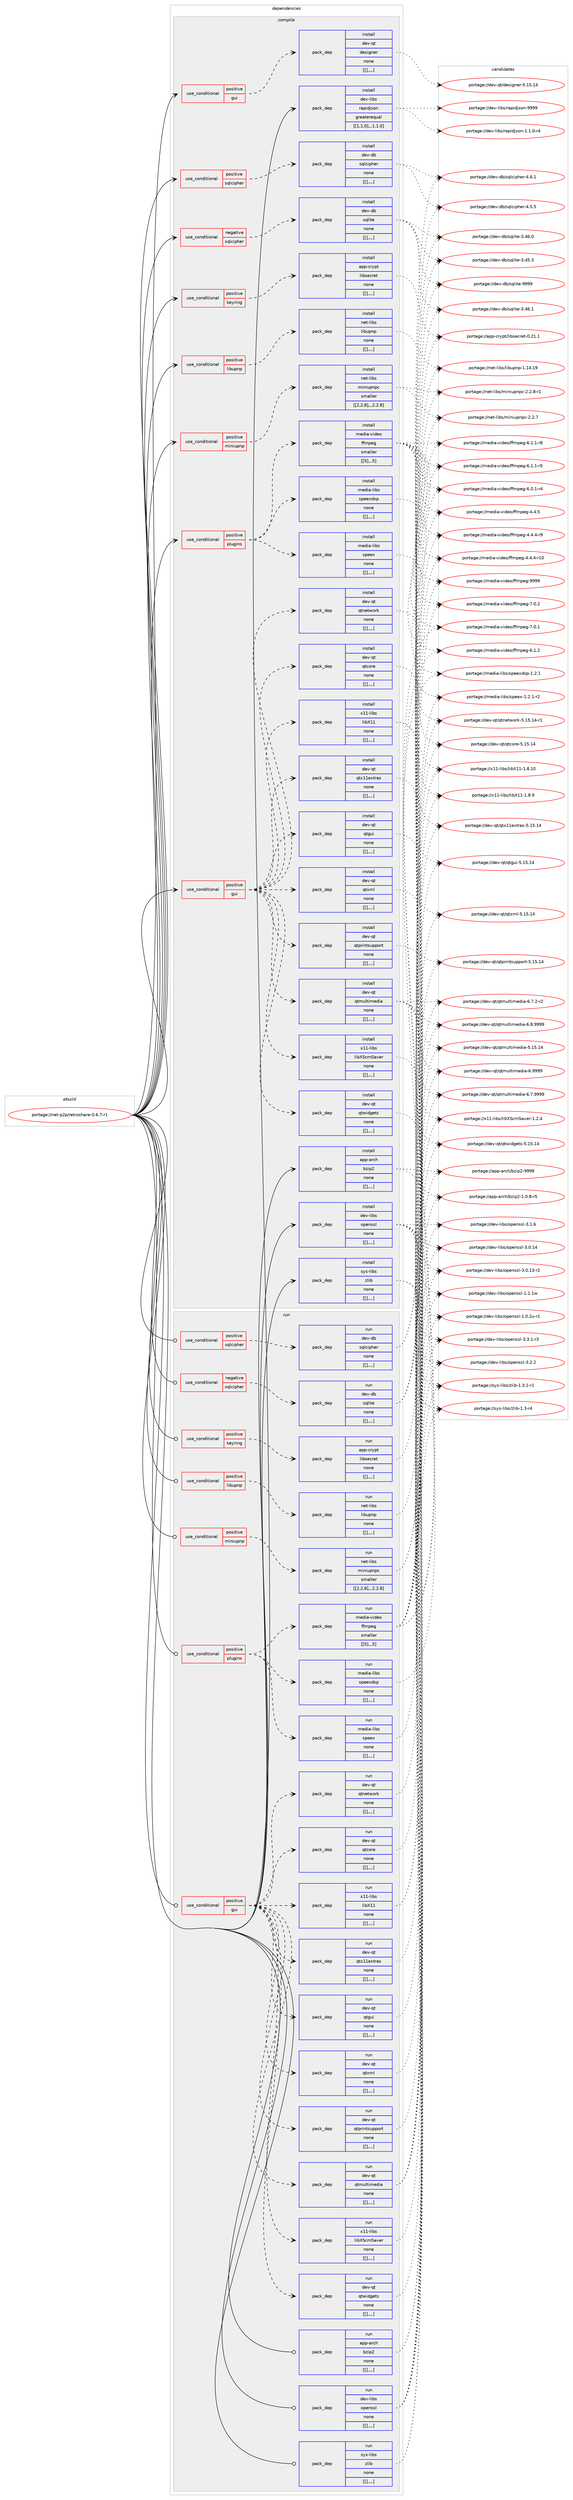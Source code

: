 digraph prolog {

# *************
# Graph options
# *************

newrank=true;
concentrate=true;
compound=true;
graph [rankdir=LR,fontname=Helvetica,fontsize=10,ranksep=1.5];#, ranksep=2.5, nodesep=0.2];
edge  [arrowhead=vee];
node  [fontname=Helvetica,fontsize=10];

# **********
# The ebuild
# **********

subgraph cluster_leftcol {
color=gray;
label=<<i>ebuild</i>>;
id [label="portage://net-p2p/retroshare-0.6.7-r1", color=red, width=4, href="../net-p2p/retroshare-0.6.7-r1.svg"];
}

# ****************
# The dependencies
# ****************

subgraph cluster_midcol {
color=gray;
label=<<i>dependencies</i>>;
subgraph cluster_compile {
fillcolor="#eeeeee";
style=filled;
label=<<i>compile</i>>;
subgraph cond104624 {
dependency398407 [label=<<TABLE BORDER="0" CELLBORDER="1" CELLSPACING="0" CELLPADDING="4"><TR><TD ROWSPAN="3" CELLPADDING="10">use_conditional</TD></TR><TR><TD>negative</TD></TR><TR><TD>sqlcipher</TD></TR></TABLE>>, shape=none, color=red];
subgraph pack290870 {
dependency398408 [label=<<TABLE BORDER="0" CELLBORDER="1" CELLSPACING="0" CELLPADDING="4" WIDTH="220"><TR><TD ROWSPAN="6" CELLPADDING="30">pack_dep</TD></TR><TR><TD WIDTH="110">install</TD></TR><TR><TD>dev-db</TD></TR><TR><TD>sqlite</TD></TR><TR><TD>none</TD></TR><TR><TD>[[],,,,]</TD></TR></TABLE>>, shape=none, color=blue];
}
dependency398407:e -> dependency398408:w [weight=20,style="dashed",arrowhead="vee"];
}
id:e -> dependency398407:w [weight=20,style="solid",arrowhead="vee"];
subgraph cond104625 {
dependency398409 [label=<<TABLE BORDER="0" CELLBORDER="1" CELLSPACING="0" CELLPADDING="4"><TR><TD ROWSPAN="3" CELLPADDING="10">use_conditional</TD></TR><TR><TD>positive</TD></TR><TR><TD>gui</TD></TR></TABLE>>, shape=none, color=red];
subgraph pack290871 {
dependency398410 [label=<<TABLE BORDER="0" CELLBORDER="1" CELLSPACING="0" CELLPADDING="4" WIDTH="220"><TR><TD ROWSPAN="6" CELLPADDING="30">pack_dep</TD></TR><TR><TD WIDTH="110">install</TD></TR><TR><TD>dev-qt</TD></TR><TR><TD>designer</TD></TR><TR><TD>none</TD></TR><TR><TD>[[],,,,]</TD></TR></TABLE>>, shape=none, color=blue];
}
dependency398409:e -> dependency398410:w [weight=20,style="dashed",arrowhead="vee"];
}
id:e -> dependency398409:w [weight=20,style="solid",arrowhead="vee"];
subgraph cond104626 {
dependency398411 [label=<<TABLE BORDER="0" CELLBORDER="1" CELLSPACING="0" CELLPADDING="4"><TR><TD ROWSPAN="3" CELLPADDING="10">use_conditional</TD></TR><TR><TD>positive</TD></TR><TR><TD>gui</TD></TR></TABLE>>, shape=none, color=red];
subgraph pack290872 {
dependency398412 [label=<<TABLE BORDER="0" CELLBORDER="1" CELLSPACING="0" CELLPADDING="4" WIDTH="220"><TR><TD ROWSPAN="6" CELLPADDING="30">pack_dep</TD></TR><TR><TD WIDTH="110">install</TD></TR><TR><TD>dev-qt</TD></TR><TR><TD>qtcore</TD></TR><TR><TD>none</TD></TR><TR><TD>[[],,,,]</TD></TR></TABLE>>, shape=none, color=blue];
}
dependency398411:e -> dependency398412:w [weight=20,style="dashed",arrowhead="vee"];
subgraph pack290873 {
dependency398413 [label=<<TABLE BORDER="0" CELLBORDER="1" CELLSPACING="0" CELLPADDING="4" WIDTH="220"><TR><TD ROWSPAN="6" CELLPADDING="30">pack_dep</TD></TR><TR><TD WIDTH="110">install</TD></TR><TR><TD>dev-qt</TD></TR><TR><TD>qtgui</TD></TR><TR><TD>none</TD></TR><TR><TD>[[],,,,]</TD></TR></TABLE>>, shape=none, color=blue];
}
dependency398411:e -> dependency398413:w [weight=20,style="dashed",arrowhead="vee"];
subgraph pack290874 {
dependency398414 [label=<<TABLE BORDER="0" CELLBORDER="1" CELLSPACING="0" CELLPADDING="4" WIDTH="220"><TR><TD ROWSPAN="6" CELLPADDING="30">pack_dep</TD></TR><TR><TD WIDTH="110">install</TD></TR><TR><TD>dev-qt</TD></TR><TR><TD>qtmultimedia</TD></TR><TR><TD>none</TD></TR><TR><TD>[[],,,,]</TD></TR></TABLE>>, shape=none, color=blue];
}
dependency398411:e -> dependency398414:w [weight=20,style="dashed",arrowhead="vee"];
subgraph pack290875 {
dependency398415 [label=<<TABLE BORDER="0" CELLBORDER="1" CELLSPACING="0" CELLPADDING="4" WIDTH="220"><TR><TD ROWSPAN="6" CELLPADDING="30">pack_dep</TD></TR><TR><TD WIDTH="110">install</TD></TR><TR><TD>dev-qt</TD></TR><TR><TD>qtnetwork</TD></TR><TR><TD>none</TD></TR><TR><TD>[[],,,,]</TD></TR></TABLE>>, shape=none, color=blue];
}
dependency398411:e -> dependency398415:w [weight=20,style="dashed",arrowhead="vee"];
subgraph pack290876 {
dependency398416 [label=<<TABLE BORDER="0" CELLBORDER="1" CELLSPACING="0" CELLPADDING="4" WIDTH="220"><TR><TD ROWSPAN="6" CELLPADDING="30">pack_dep</TD></TR><TR><TD WIDTH="110">install</TD></TR><TR><TD>dev-qt</TD></TR><TR><TD>qtprintsupport</TD></TR><TR><TD>none</TD></TR><TR><TD>[[],,,,]</TD></TR></TABLE>>, shape=none, color=blue];
}
dependency398411:e -> dependency398416:w [weight=20,style="dashed",arrowhead="vee"];
subgraph pack290877 {
dependency398417 [label=<<TABLE BORDER="0" CELLBORDER="1" CELLSPACING="0" CELLPADDING="4" WIDTH="220"><TR><TD ROWSPAN="6" CELLPADDING="30">pack_dep</TD></TR><TR><TD WIDTH="110">install</TD></TR><TR><TD>dev-qt</TD></TR><TR><TD>qtxml</TD></TR><TR><TD>none</TD></TR><TR><TD>[[],,,,]</TD></TR></TABLE>>, shape=none, color=blue];
}
dependency398411:e -> dependency398417:w [weight=20,style="dashed",arrowhead="vee"];
subgraph pack290878 {
dependency398418 [label=<<TABLE BORDER="0" CELLBORDER="1" CELLSPACING="0" CELLPADDING="4" WIDTH="220"><TR><TD ROWSPAN="6" CELLPADDING="30">pack_dep</TD></TR><TR><TD WIDTH="110">install</TD></TR><TR><TD>dev-qt</TD></TR><TR><TD>qtwidgets</TD></TR><TR><TD>none</TD></TR><TR><TD>[[],,,,]</TD></TR></TABLE>>, shape=none, color=blue];
}
dependency398411:e -> dependency398418:w [weight=20,style="dashed",arrowhead="vee"];
subgraph pack290879 {
dependency398419 [label=<<TABLE BORDER="0" CELLBORDER="1" CELLSPACING="0" CELLPADDING="4" WIDTH="220"><TR><TD ROWSPAN="6" CELLPADDING="30">pack_dep</TD></TR><TR><TD WIDTH="110">install</TD></TR><TR><TD>dev-qt</TD></TR><TR><TD>qtx11extras</TD></TR><TR><TD>none</TD></TR><TR><TD>[[],,,,]</TD></TR></TABLE>>, shape=none, color=blue];
}
dependency398411:e -> dependency398419:w [weight=20,style="dashed",arrowhead="vee"];
subgraph pack290880 {
dependency398420 [label=<<TABLE BORDER="0" CELLBORDER="1" CELLSPACING="0" CELLPADDING="4" WIDTH="220"><TR><TD ROWSPAN="6" CELLPADDING="30">pack_dep</TD></TR><TR><TD WIDTH="110">install</TD></TR><TR><TD>x11-libs</TD></TR><TR><TD>libX11</TD></TR><TR><TD>none</TD></TR><TR><TD>[[],,,,]</TD></TR></TABLE>>, shape=none, color=blue];
}
dependency398411:e -> dependency398420:w [weight=20,style="dashed",arrowhead="vee"];
subgraph pack290881 {
dependency398421 [label=<<TABLE BORDER="0" CELLBORDER="1" CELLSPACING="0" CELLPADDING="4" WIDTH="220"><TR><TD ROWSPAN="6" CELLPADDING="30">pack_dep</TD></TR><TR><TD WIDTH="110">install</TD></TR><TR><TD>x11-libs</TD></TR><TR><TD>libXScrnSaver</TD></TR><TR><TD>none</TD></TR><TR><TD>[[],,,,]</TD></TR></TABLE>>, shape=none, color=blue];
}
dependency398411:e -> dependency398421:w [weight=20,style="dashed",arrowhead="vee"];
}
id:e -> dependency398411:w [weight=20,style="solid",arrowhead="vee"];
subgraph cond104627 {
dependency398422 [label=<<TABLE BORDER="0" CELLBORDER="1" CELLSPACING="0" CELLPADDING="4"><TR><TD ROWSPAN="3" CELLPADDING="10">use_conditional</TD></TR><TR><TD>positive</TD></TR><TR><TD>keyring</TD></TR></TABLE>>, shape=none, color=red];
subgraph pack290882 {
dependency398423 [label=<<TABLE BORDER="0" CELLBORDER="1" CELLSPACING="0" CELLPADDING="4" WIDTH="220"><TR><TD ROWSPAN="6" CELLPADDING="30">pack_dep</TD></TR><TR><TD WIDTH="110">install</TD></TR><TR><TD>app-crypt</TD></TR><TR><TD>libsecret</TD></TR><TR><TD>none</TD></TR><TR><TD>[[],,,,]</TD></TR></TABLE>>, shape=none, color=blue];
}
dependency398422:e -> dependency398423:w [weight=20,style="dashed",arrowhead="vee"];
}
id:e -> dependency398422:w [weight=20,style="solid",arrowhead="vee"];
subgraph cond104628 {
dependency398424 [label=<<TABLE BORDER="0" CELLBORDER="1" CELLSPACING="0" CELLPADDING="4"><TR><TD ROWSPAN="3" CELLPADDING="10">use_conditional</TD></TR><TR><TD>positive</TD></TR><TR><TD>libupnp</TD></TR></TABLE>>, shape=none, color=red];
subgraph pack290883 {
dependency398425 [label=<<TABLE BORDER="0" CELLBORDER="1" CELLSPACING="0" CELLPADDING="4" WIDTH="220"><TR><TD ROWSPAN="6" CELLPADDING="30">pack_dep</TD></TR><TR><TD WIDTH="110">install</TD></TR><TR><TD>net-libs</TD></TR><TR><TD>libupnp</TD></TR><TR><TD>none</TD></TR><TR><TD>[[],,,,]</TD></TR></TABLE>>, shape=none, color=blue];
}
dependency398424:e -> dependency398425:w [weight=20,style="dashed",arrowhead="vee"];
}
id:e -> dependency398424:w [weight=20,style="solid",arrowhead="vee"];
subgraph cond104629 {
dependency398426 [label=<<TABLE BORDER="0" CELLBORDER="1" CELLSPACING="0" CELLPADDING="4"><TR><TD ROWSPAN="3" CELLPADDING="10">use_conditional</TD></TR><TR><TD>positive</TD></TR><TR><TD>miniupnp</TD></TR></TABLE>>, shape=none, color=red];
subgraph pack290884 {
dependency398427 [label=<<TABLE BORDER="0" CELLBORDER="1" CELLSPACING="0" CELLPADDING="4" WIDTH="220"><TR><TD ROWSPAN="6" CELLPADDING="30">pack_dep</TD></TR><TR><TD WIDTH="110">install</TD></TR><TR><TD>net-libs</TD></TR><TR><TD>miniupnpc</TD></TR><TR><TD>smaller</TD></TR><TR><TD>[[2,2,8],,,2.2.8]</TD></TR></TABLE>>, shape=none, color=blue];
}
dependency398426:e -> dependency398427:w [weight=20,style="dashed",arrowhead="vee"];
}
id:e -> dependency398426:w [weight=20,style="solid",arrowhead="vee"];
subgraph cond104630 {
dependency398428 [label=<<TABLE BORDER="0" CELLBORDER="1" CELLSPACING="0" CELLPADDING="4"><TR><TD ROWSPAN="3" CELLPADDING="10">use_conditional</TD></TR><TR><TD>positive</TD></TR><TR><TD>plugins</TD></TR></TABLE>>, shape=none, color=red];
subgraph pack290885 {
dependency398429 [label=<<TABLE BORDER="0" CELLBORDER="1" CELLSPACING="0" CELLPADDING="4" WIDTH="220"><TR><TD ROWSPAN="6" CELLPADDING="30">pack_dep</TD></TR><TR><TD WIDTH="110">install</TD></TR><TR><TD>media-libs</TD></TR><TR><TD>speex</TD></TR><TR><TD>none</TD></TR><TR><TD>[[],,,,]</TD></TR></TABLE>>, shape=none, color=blue];
}
dependency398428:e -> dependency398429:w [weight=20,style="dashed",arrowhead="vee"];
subgraph pack290886 {
dependency398430 [label=<<TABLE BORDER="0" CELLBORDER="1" CELLSPACING="0" CELLPADDING="4" WIDTH="220"><TR><TD ROWSPAN="6" CELLPADDING="30">pack_dep</TD></TR><TR><TD WIDTH="110">install</TD></TR><TR><TD>media-libs</TD></TR><TR><TD>speexdsp</TD></TR><TR><TD>none</TD></TR><TR><TD>[[],,,,]</TD></TR></TABLE>>, shape=none, color=blue];
}
dependency398428:e -> dependency398430:w [weight=20,style="dashed",arrowhead="vee"];
subgraph pack290887 {
dependency398431 [label=<<TABLE BORDER="0" CELLBORDER="1" CELLSPACING="0" CELLPADDING="4" WIDTH="220"><TR><TD ROWSPAN="6" CELLPADDING="30">pack_dep</TD></TR><TR><TD WIDTH="110">install</TD></TR><TR><TD>media-video</TD></TR><TR><TD>ffmpeg</TD></TR><TR><TD>smaller</TD></TR><TR><TD>[[5],,,5]</TD></TR></TABLE>>, shape=none, color=blue];
}
dependency398428:e -> dependency398431:w [weight=20,style="dashed",arrowhead="vee"];
}
id:e -> dependency398428:w [weight=20,style="solid",arrowhead="vee"];
subgraph cond104631 {
dependency398432 [label=<<TABLE BORDER="0" CELLBORDER="1" CELLSPACING="0" CELLPADDING="4"><TR><TD ROWSPAN="3" CELLPADDING="10">use_conditional</TD></TR><TR><TD>positive</TD></TR><TR><TD>sqlcipher</TD></TR></TABLE>>, shape=none, color=red];
subgraph pack290888 {
dependency398433 [label=<<TABLE BORDER="0" CELLBORDER="1" CELLSPACING="0" CELLPADDING="4" WIDTH="220"><TR><TD ROWSPAN="6" CELLPADDING="30">pack_dep</TD></TR><TR><TD WIDTH="110">install</TD></TR><TR><TD>dev-db</TD></TR><TR><TD>sqlcipher</TD></TR><TR><TD>none</TD></TR><TR><TD>[[],,,,]</TD></TR></TABLE>>, shape=none, color=blue];
}
dependency398432:e -> dependency398433:w [weight=20,style="dashed",arrowhead="vee"];
}
id:e -> dependency398432:w [weight=20,style="solid",arrowhead="vee"];
subgraph pack290889 {
dependency398434 [label=<<TABLE BORDER="0" CELLBORDER="1" CELLSPACING="0" CELLPADDING="4" WIDTH="220"><TR><TD ROWSPAN="6" CELLPADDING="30">pack_dep</TD></TR><TR><TD WIDTH="110">install</TD></TR><TR><TD>app-arch</TD></TR><TR><TD>bzip2</TD></TR><TR><TD>none</TD></TR><TR><TD>[[],,,,]</TD></TR></TABLE>>, shape=none, color=blue];
}
id:e -> dependency398434:w [weight=20,style="solid",arrowhead="vee"];
subgraph pack290890 {
dependency398435 [label=<<TABLE BORDER="0" CELLBORDER="1" CELLSPACING="0" CELLPADDING="4" WIDTH="220"><TR><TD ROWSPAN="6" CELLPADDING="30">pack_dep</TD></TR><TR><TD WIDTH="110">install</TD></TR><TR><TD>dev-libs</TD></TR><TR><TD>openssl</TD></TR><TR><TD>none</TD></TR><TR><TD>[[],,,,]</TD></TR></TABLE>>, shape=none, color=blue];
}
id:e -> dependency398435:w [weight=20,style="solid",arrowhead="vee"];
subgraph pack290891 {
dependency398436 [label=<<TABLE BORDER="0" CELLBORDER="1" CELLSPACING="0" CELLPADDING="4" WIDTH="220"><TR><TD ROWSPAN="6" CELLPADDING="30">pack_dep</TD></TR><TR><TD WIDTH="110">install</TD></TR><TR><TD>dev-libs</TD></TR><TR><TD>rapidjson</TD></TR><TR><TD>greaterequal</TD></TR><TR><TD>[[1,1,0],,,1.1.0]</TD></TR></TABLE>>, shape=none, color=blue];
}
id:e -> dependency398436:w [weight=20,style="solid",arrowhead="vee"];
subgraph pack290892 {
dependency398437 [label=<<TABLE BORDER="0" CELLBORDER="1" CELLSPACING="0" CELLPADDING="4" WIDTH="220"><TR><TD ROWSPAN="6" CELLPADDING="30">pack_dep</TD></TR><TR><TD WIDTH="110">install</TD></TR><TR><TD>sys-libs</TD></TR><TR><TD>zlib</TD></TR><TR><TD>none</TD></TR><TR><TD>[[],,,,]</TD></TR></TABLE>>, shape=none, color=blue];
}
id:e -> dependency398437:w [weight=20,style="solid",arrowhead="vee"];
}
subgraph cluster_compileandrun {
fillcolor="#eeeeee";
style=filled;
label=<<i>compile and run</i>>;
}
subgraph cluster_run {
fillcolor="#eeeeee";
style=filled;
label=<<i>run</i>>;
subgraph cond104632 {
dependency398438 [label=<<TABLE BORDER="0" CELLBORDER="1" CELLSPACING="0" CELLPADDING="4"><TR><TD ROWSPAN="3" CELLPADDING="10">use_conditional</TD></TR><TR><TD>negative</TD></TR><TR><TD>sqlcipher</TD></TR></TABLE>>, shape=none, color=red];
subgraph pack290893 {
dependency398439 [label=<<TABLE BORDER="0" CELLBORDER="1" CELLSPACING="0" CELLPADDING="4" WIDTH="220"><TR><TD ROWSPAN="6" CELLPADDING="30">pack_dep</TD></TR><TR><TD WIDTH="110">run</TD></TR><TR><TD>dev-db</TD></TR><TR><TD>sqlite</TD></TR><TR><TD>none</TD></TR><TR><TD>[[],,,,]</TD></TR></TABLE>>, shape=none, color=blue];
}
dependency398438:e -> dependency398439:w [weight=20,style="dashed",arrowhead="vee"];
}
id:e -> dependency398438:w [weight=20,style="solid",arrowhead="odot"];
subgraph cond104633 {
dependency398440 [label=<<TABLE BORDER="0" CELLBORDER="1" CELLSPACING="0" CELLPADDING="4"><TR><TD ROWSPAN="3" CELLPADDING="10">use_conditional</TD></TR><TR><TD>positive</TD></TR><TR><TD>gui</TD></TR></TABLE>>, shape=none, color=red];
subgraph pack290894 {
dependency398441 [label=<<TABLE BORDER="0" CELLBORDER="1" CELLSPACING="0" CELLPADDING="4" WIDTH="220"><TR><TD ROWSPAN="6" CELLPADDING="30">pack_dep</TD></TR><TR><TD WIDTH="110">run</TD></TR><TR><TD>dev-qt</TD></TR><TR><TD>qtcore</TD></TR><TR><TD>none</TD></TR><TR><TD>[[],,,,]</TD></TR></TABLE>>, shape=none, color=blue];
}
dependency398440:e -> dependency398441:w [weight=20,style="dashed",arrowhead="vee"];
subgraph pack290895 {
dependency398442 [label=<<TABLE BORDER="0" CELLBORDER="1" CELLSPACING="0" CELLPADDING="4" WIDTH="220"><TR><TD ROWSPAN="6" CELLPADDING="30">pack_dep</TD></TR><TR><TD WIDTH="110">run</TD></TR><TR><TD>dev-qt</TD></TR><TR><TD>qtgui</TD></TR><TR><TD>none</TD></TR><TR><TD>[[],,,,]</TD></TR></TABLE>>, shape=none, color=blue];
}
dependency398440:e -> dependency398442:w [weight=20,style="dashed",arrowhead="vee"];
subgraph pack290896 {
dependency398443 [label=<<TABLE BORDER="0" CELLBORDER="1" CELLSPACING="0" CELLPADDING="4" WIDTH="220"><TR><TD ROWSPAN="6" CELLPADDING="30">pack_dep</TD></TR><TR><TD WIDTH="110">run</TD></TR><TR><TD>dev-qt</TD></TR><TR><TD>qtmultimedia</TD></TR><TR><TD>none</TD></TR><TR><TD>[[],,,,]</TD></TR></TABLE>>, shape=none, color=blue];
}
dependency398440:e -> dependency398443:w [weight=20,style="dashed",arrowhead="vee"];
subgraph pack290897 {
dependency398444 [label=<<TABLE BORDER="0" CELLBORDER="1" CELLSPACING="0" CELLPADDING="4" WIDTH="220"><TR><TD ROWSPAN="6" CELLPADDING="30">pack_dep</TD></TR><TR><TD WIDTH="110">run</TD></TR><TR><TD>dev-qt</TD></TR><TR><TD>qtnetwork</TD></TR><TR><TD>none</TD></TR><TR><TD>[[],,,,]</TD></TR></TABLE>>, shape=none, color=blue];
}
dependency398440:e -> dependency398444:w [weight=20,style="dashed",arrowhead="vee"];
subgraph pack290898 {
dependency398445 [label=<<TABLE BORDER="0" CELLBORDER="1" CELLSPACING="0" CELLPADDING="4" WIDTH="220"><TR><TD ROWSPAN="6" CELLPADDING="30">pack_dep</TD></TR><TR><TD WIDTH="110">run</TD></TR><TR><TD>dev-qt</TD></TR><TR><TD>qtprintsupport</TD></TR><TR><TD>none</TD></TR><TR><TD>[[],,,,]</TD></TR></TABLE>>, shape=none, color=blue];
}
dependency398440:e -> dependency398445:w [weight=20,style="dashed",arrowhead="vee"];
subgraph pack290899 {
dependency398446 [label=<<TABLE BORDER="0" CELLBORDER="1" CELLSPACING="0" CELLPADDING="4" WIDTH="220"><TR><TD ROWSPAN="6" CELLPADDING="30">pack_dep</TD></TR><TR><TD WIDTH="110">run</TD></TR><TR><TD>dev-qt</TD></TR><TR><TD>qtxml</TD></TR><TR><TD>none</TD></TR><TR><TD>[[],,,,]</TD></TR></TABLE>>, shape=none, color=blue];
}
dependency398440:e -> dependency398446:w [weight=20,style="dashed",arrowhead="vee"];
subgraph pack290900 {
dependency398447 [label=<<TABLE BORDER="0" CELLBORDER="1" CELLSPACING="0" CELLPADDING="4" WIDTH="220"><TR><TD ROWSPAN="6" CELLPADDING="30">pack_dep</TD></TR><TR><TD WIDTH="110">run</TD></TR><TR><TD>dev-qt</TD></TR><TR><TD>qtwidgets</TD></TR><TR><TD>none</TD></TR><TR><TD>[[],,,,]</TD></TR></TABLE>>, shape=none, color=blue];
}
dependency398440:e -> dependency398447:w [weight=20,style="dashed",arrowhead="vee"];
subgraph pack290901 {
dependency398448 [label=<<TABLE BORDER="0" CELLBORDER="1" CELLSPACING="0" CELLPADDING="4" WIDTH="220"><TR><TD ROWSPAN="6" CELLPADDING="30">pack_dep</TD></TR><TR><TD WIDTH="110">run</TD></TR><TR><TD>dev-qt</TD></TR><TR><TD>qtx11extras</TD></TR><TR><TD>none</TD></TR><TR><TD>[[],,,,]</TD></TR></TABLE>>, shape=none, color=blue];
}
dependency398440:e -> dependency398448:w [weight=20,style="dashed",arrowhead="vee"];
subgraph pack290902 {
dependency398449 [label=<<TABLE BORDER="0" CELLBORDER="1" CELLSPACING="0" CELLPADDING="4" WIDTH="220"><TR><TD ROWSPAN="6" CELLPADDING="30">pack_dep</TD></TR><TR><TD WIDTH="110">run</TD></TR><TR><TD>x11-libs</TD></TR><TR><TD>libX11</TD></TR><TR><TD>none</TD></TR><TR><TD>[[],,,,]</TD></TR></TABLE>>, shape=none, color=blue];
}
dependency398440:e -> dependency398449:w [weight=20,style="dashed",arrowhead="vee"];
subgraph pack290903 {
dependency398450 [label=<<TABLE BORDER="0" CELLBORDER="1" CELLSPACING="0" CELLPADDING="4" WIDTH="220"><TR><TD ROWSPAN="6" CELLPADDING="30">pack_dep</TD></TR><TR><TD WIDTH="110">run</TD></TR><TR><TD>x11-libs</TD></TR><TR><TD>libXScrnSaver</TD></TR><TR><TD>none</TD></TR><TR><TD>[[],,,,]</TD></TR></TABLE>>, shape=none, color=blue];
}
dependency398440:e -> dependency398450:w [weight=20,style="dashed",arrowhead="vee"];
}
id:e -> dependency398440:w [weight=20,style="solid",arrowhead="odot"];
subgraph cond104634 {
dependency398451 [label=<<TABLE BORDER="0" CELLBORDER="1" CELLSPACING="0" CELLPADDING="4"><TR><TD ROWSPAN="3" CELLPADDING="10">use_conditional</TD></TR><TR><TD>positive</TD></TR><TR><TD>keyring</TD></TR></TABLE>>, shape=none, color=red];
subgraph pack290904 {
dependency398452 [label=<<TABLE BORDER="0" CELLBORDER="1" CELLSPACING="0" CELLPADDING="4" WIDTH="220"><TR><TD ROWSPAN="6" CELLPADDING="30">pack_dep</TD></TR><TR><TD WIDTH="110">run</TD></TR><TR><TD>app-crypt</TD></TR><TR><TD>libsecret</TD></TR><TR><TD>none</TD></TR><TR><TD>[[],,,,]</TD></TR></TABLE>>, shape=none, color=blue];
}
dependency398451:e -> dependency398452:w [weight=20,style="dashed",arrowhead="vee"];
}
id:e -> dependency398451:w [weight=20,style="solid",arrowhead="odot"];
subgraph cond104635 {
dependency398453 [label=<<TABLE BORDER="0" CELLBORDER="1" CELLSPACING="0" CELLPADDING="4"><TR><TD ROWSPAN="3" CELLPADDING="10">use_conditional</TD></TR><TR><TD>positive</TD></TR><TR><TD>libupnp</TD></TR></TABLE>>, shape=none, color=red];
subgraph pack290905 {
dependency398454 [label=<<TABLE BORDER="0" CELLBORDER="1" CELLSPACING="0" CELLPADDING="4" WIDTH="220"><TR><TD ROWSPAN="6" CELLPADDING="30">pack_dep</TD></TR><TR><TD WIDTH="110">run</TD></TR><TR><TD>net-libs</TD></TR><TR><TD>libupnp</TD></TR><TR><TD>none</TD></TR><TR><TD>[[],,,,]</TD></TR></TABLE>>, shape=none, color=blue];
}
dependency398453:e -> dependency398454:w [weight=20,style="dashed",arrowhead="vee"];
}
id:e -> dependency398453:w [weight=20,style="solid",arrowhead="odot"];
subgraph cond104636 {
dependency398455 [label=<<TABLE BORDER="0" CELLBORDER="1" CELLSPACING="0" CELLPADDING="4"><TR><TD ROWSPAN="3" CELLPADDING="10">use_conditional</TD></TR><TR><TD>positive</TD></TR><TR><TD>miniupnp</TD></TR></TABLE>>, shape=none, color=red];
subgraph pack290906 {
dependency398456 [label=<<TABLE BORDER="0" CELLBORDER="1" CELLSPACING="0" CELLPADDING="4" WIDTH="220"><TR><TD ROWSPAN="6" CELLPADDING="30">pack_dep</TD></TR><TR><TD WIDTH="110">run</TD></TR><TR><TD>net-libs</TD></TR><TR><TD>miniupnpc</TD></TR><TR><TD>smaller</TD></TR><TR><TD>[[2,2,8],,,2.2.8]</TD></TR></TABLE>>, shape=none, color=blue];
}
dependency398455:e -> dependency398456:w [weight=20,style="dashed",arrowhead="vee"];
}
id:e -> dependency398455:w [weight=20,style="solid",arrowhead="odot"];
subgraph cond104637 {
dependency398457 [label=<<TABLE BORDER="0" CELLBORDER="1" CELLSPACING="0" CELLPADDING="4"><TR><TD ROWSPAN="3" CELLPADDING="10">use_conditional</TD></TR><TR><TD>positive</TD></TR><TR><TD>plugins</TD></TR></TABLE>>, shape=none, color=red];
subgraph pack290907 {
dependency398458 [label=<<TABLE BORDER="0" CELLBORDER="1" CELLSPACING="0" CELLPADDING="4" WIDTH="220"><TR><TD ROWSPAN="6" CELLPADDING="30">pack_dep</TD></TR><TR><TD WIDTH="110">run</TD></TR><TR><TD>media-libs</TD></TR><TR><TD>speex</TD></TR><TR><TD>none</TD></TR><TR><TD>[[],,,,]</TD></TR></TABLE>>, shape=none, color=blue];
}
dependency398457:e -> dependency398458:w [weight=20,style="dashed",arrowhead="vee"];
subgraph pack290908 {
dependency398459 [label=<<TABLE BORDER="0" CELLBORDER="1" CELLSPACING="0" CELLPADDING="4" WIDTH="220"><TR><TD ROWSPAN="6" CELLPADDING="30">pack_dep</TD></TR><TR><TD WIDTH="110">run</TD></TR><TR><TD>media-libs</TD></TR><TR><TD>speexdsp</TD></TR><TR><TD>none</TD></TR><TR><TD>[[],,,,]</TD></TR></TABLE>>, shape=none, color=blue];
}
dependency398457:e -> dependency398459:w [weight=20,style="dashed",arrowhead="vee"];
subgraph pack290909 {
dependency398460 [label=<<TABLE BORDER="0" CELLBORDER="1" CELLSPACING="0" CELLPADDING="4" WIDTH="220"><TR><TD ROWSPAN="6" CELLPADDING="30">pack_dep</TD></TR><TR><TD WIDTH="110">run</TD></TR><TR><TD>media-video</TD></TR><TR><TD>ffmpeg</TD></TR><TR><TD>smaller</TD></TR><TR><TD>[[5],,,5]</TD></TR></TABLE>>, shape=none, color=blue];
}
dependency398457:e -> dependency398460:w [weight=20,style="dashed",arrowhead="vee"];
}
id:e -> dependency398457:w [weight=20,style="solid",arrowhead="odot"];
subgraph cond104638 {
dependency398461 [label=<<TABLE BORDER="0" CELLBORDER="1" CELLSPACING="0" CELLPADDING="4"><TR><TD ROWSPAN="3" CELLPADDING="10">use_conditional</TD></TR><TR><TD>positive</TD></TR><TR><TD>sqlcipher</TD></TR></TABLE>>, shape=none, color=red];
subgraph pack290910 {
dependency398462 [label=<<TABLE BORDER="0" CELLBORDER="1" CELLSPACING="0" CELLPADDING="4" WIDTH="220"><TR><TD ROWSPAN="6" CELLPADDING="30">pack_dep</TD></TR><TR><TD WIDTH="110">run</TD></TR><TR><TD>dev-db</TD></TR><TR><TD>sqlcipher</TD></TR><TR><TD>none</TD></TR><TR><TD>[[],,,,]</TD></TR></TABLE>>, shape=none, color=blue];
}
dependency398461:e -> dependency398462:w [weight=20,style="dashed",arrowhead="vee"];
}
id:e -> dependency398461:w [weight=20,style="solid",arrowhead="odot"];
subgraph pack290911 {
dependency398463 [label=<<TABLE BORDER="0" CELLBORDER="1" CELLSPACING="0" CELLPADDING="4" WIDTH="220"><TR><TD ROWSPAN="6" CELLPADDING="30">pack_dep</TD></TR><TR><TD WIDTH="110">run</TD></TR><TR><TD>app-arch</TD></TR><TR><TD>bzip2</TD></TR><TR><TD>none</TD></TR><TR><TD>[[],,,,]</TD></TR></TABLE>>, shape=none, color=blue];
}
id:e -> dependency398463:w [weight=20,style="solid",arrowhead="odot"];
subgraph pack290912 {
dependency398464 [label=<<TABLE BORDER="0" CELLBORDER="1" CELLSPACING="0" CELLPADDING="4" WIDTH="220"><TR><TD ROWSPAN="6" CELLPADDING="30">pack_dep</TD></TR><TR><TD WIDTH="110">run</TD></TR><TR><TD>dev-libs</TD></TR><TR><TD>openssl</TD></TR><TR><TD>none</TD></TR><TR><TD>[[],,,,]</TD></TR></TABLE>>, shape=none, color=blue];
}
id:e -> dependency398464:w [weight=20,style="solid",arrowhead="odot"];
subgraph pack290913 {
dependency398465 [label=<<TABLE BORDER="0" CELLBORDER="1" CELLSPACING="0" CELLPADDING="4" WIDTH="220"><TR><TD ROWSPAN="6" CELLPADDING="30">pack_dep</TD></TR><TR><TD WIDTH="110">run</TD></TR><TR><TD>sys-libs</TD></TR><TR><TD>zlib</TD></TR><TR><TD>none</TD></TR><TR><TD>[[],,,,]</TD></TR></TABLE>>, shape=none, color=blue];
}
id:e -> dependency398465:w [weight=20,style="solid",arrowhead="odot"];
}
}

# **************
# The candidates
# **************

subgraph cluster_choices {
rank=same;
color=gray;
label=<<i>candidates</i>>;

subgraph choice290870 {
color=black;
nodesep=1;
choice1001011184510098471151131081051161014557575757 [label="portage://dev-db/sqlite-9999", color=red, width=4,href="../dev-db/sqlite-9999.svg"];
choice10010111845100984711511310810511610145514652544649 [label="portage://dev-db/sqlite-3.46.1", color=red, width=4,href="../dev-db/sqlite-3.46.1.svg"];
choice10010111845100984711511310810511610145514652544648 [label="portage://dev-db/sqlite-3.46.0", color=red, width=4,href="../dev-db/sqlite-3.46.0.svg"];
choice10010111845100984711511310810511610145514652534651 [label="portage://dev-db/sqlite-3.45.3", color=red, width=4,href="../dev-db/sqlite-3.45.3.svg"];
dependency398408:e -> choice1001011184510098471151131081051161014557575757:w [style=dotted,weight="100"];
dependency398408:e -> choice10010111845100984711511310810511610145514652544649:w [style=dotted,weight="100"];
dependency398408:e -> choice10010111845100984711511310810511610145514652544648:w [style=dotted,weight="100"];
dependency398408:e -> choice10010111845100984711511310810511610145514652534651:w [style=dotted,weight="100"];
}
subgraph choice290871 {
color=black;
nodesep=1;
choice10010111845113116471001011151051031101011144553464953464952 [label="portage://dev-qt/designer-5.15.14", color=red, width=4,href="../dev-qt/designer-5.15.14.svg"];
dependency398410:e -> choice10010111845113116471001011151051031101011144553464953464952:w [style=dotted,weight="100"];
}
subgraph choice290872 {
color=black;
nodesep=1;
choice1001011184511311647113116991111141014553464953464952 [label="portage://dev-qt/qtcore-5.15.14", color=red, width=4,href="../dev-qt/qtcore-5.15.14.svg"];
dependency398412:e -> choice1001011184511311647113116991111141014553464953464952:w [style=dotted,weight="100"];
}
subgraph choice290873 {
color=black;
nodesep=1;
choice10010111845113116471131161031171054553464953464952 [label="portage://dev-qt/qtgui-5.15.14", color=red, width=4,href="../dev-qt/qtgui-5.15.14.svg"];
dependency398413:e -> choice10010111845113116471131161031171054553464953464952:w [style=dotted,weight="100"];
}
subgraph choice290874 {
color=black;
nodesep=1;
choice10010111845113116471131161091171081161051091011001059745544657575757 [label="portage://dev-qt/qtmultimedia-6.9999", color=red, width=4,href="../dev-qt/qtmultimedia-6.9999.svg"];
choice100101118451131164711311610911710811610510910110010597455446564657575757 [label="portage://dev-qt/qtmultimedia-6.8.9999", color=red, width=4,href="../dev-qt/qtmultimedia-6.8.9999.svg"];
choice100101118451131164711311610911710811610510910110010597455446554657575757 [label="portage://dev-qt/qtmultimedia-6.7.9999", color=red, width=4,href="../dev-qt/qtmultimedia-6.7.9999.svg"];
choice1001011184511311647113116109117108116105109101100105974554465546504511450 [label="portage://dev-qt/qtmultimedia-6.7.2-r2", color=red, width=4,href="../dev-qt/qtmultimedia-6.7.2-r2.svg"];
choice1001011184511311647113116109117108116105109101100105974553464953464952 [label="portage://dev-qt/qtmultimedia-5.15.14", color=red, width=4,href="../dev-qt/qtmultimedia-5.15.14.svg"];
dependency398414:e -> choice10010111845113116471131161091171081161051091011001059745544657575757:w [style=dotted,weight="100"];
dependency398414:e -> choice100101118451131164711311610911710811610510910110010597455446564657575757:w [style=dotted,weight="100"];
dependency398414:e -> choice100101118451131164711311610911710811610510910110010597455446554657575757:w [style=dotted,weight="100"];
dependency398414:e -> choice1001011184511311647113116109117108116105109101100105974554465546504511450:w [style=dotted,weight="100"];
dependency398414:e -> choice1001011184511311647113116109117108116105109101100105974553464953464952:w [style=dotted,weight="100"];
}
subgraph choice290875 {
color=black;
nodesep=1;
choice100101118451131164711311611010111611911111410745534649534649524511449 [label="portage://dev-qt/qtnetwork-5.15.14-r1", color=red, width=4,href="../dev-qt/qtnetwork-5.15.14-r1.svg"];
dependency398415:e -> choice100101118451131164711311611010111611911111410745534649534649524511449:w [style=dotted,weight="100"];
}
subgraph choice290876 {
color=black;
nodesep=1;
choice10010111845113116471131161121141051101161151171121121111141164553464953464952 [label="portage://dev-qt/qtprintsupport-5.15.14", color=red, width=4,href="../dev-qt/qtprintsupport-5.15.14.svg"];
dependency398416:e -> choice10010111845113116471131161121141051101161151171121121111141164553464953464952:w [style=dotted,weight="100"];
}
subgraph choice290877 {
color=black;
nodesep=1;
choice10010111845113116471131161201091084553464953464952 [label="portage://dev-qt/qtxml-5.15.14", color=red, width=4,href="../dev-qt/qtxml-5.15.14.svg"];
dependency398417:e -> choice10010111845113116471131161201091084553464953464952:w [style=dotted,weight="100"];
}
subgraph choice290878 {
color=black;
nodesep=1;
choice10010111845113116471131161191051001031011161154553464953464952 [label="portage://dev-qt/qtwidgets-5.15.14", color=red, width=4,href="../dev-qt/qtwidgets-5.15.14.svg"];
dependency398418:e -> choice10010111845113116471131161191051001031011161154553464953464952:w [style=dotted,weight="100"];
}
subgraph choice290879 {
color=black;
nodesep=1;
choice10010111845113116471131161204949101120116114971154553464953464952 [label="portage://dev-qt/qtx11extras-5.15.14", color=red, width=4,href="../dev-qt/qtx11extras-5.15.14.svg"];
dependency398419:e -> choice10010111845113116471131161204949101120116114971154553464953464952:w [style=dotted,weight="100"];
}
subgraph choice290880 {
color=black;
nodesep=1;
choice12049494510810598115471081059888494945494656464948 [label="portage://x11-libs/libX11-1.8.10", color=red, width=4,href="../x11-libs/libX11-1.8.10.svg"];
choice120494945108105981154710810598884949454946564657 [label="portage://x11-libs/libX11-1.8.9", color=red, width=4,href="../x11-libs/libX11-1.8.9.svg"];
dependency398420:e -> choice12049494510810598115471081059888494945494656464948:w [style=dotted,weight="100"];
dependency398420:e -> choice120494945108105981154710810598884949454946564657:w [style=dotted,weight="100"];
}
subgraph choice290881 {
color=black;
nodesep=1;
choice1204949451081059811547108105988883991141108397118101114454946504652 [label="portage://x11-libs/libXScrnSaver-1.2.4", color=red, width=4,href="../x11-libs/libXScrnSaver-1.2.4.svg"];
dependency398421:e -> choice1204949451081059811547108105988883991141108397118101114454946504652:w [style=dotted,weight="100"];
}
subgraph choice290882 {
color=black;
nodesep=1;
choice97112112459911412111211647108105981151019911410111645484650494649 [label="portage://app-crypt/libsecret-0.21.1", color=red, width=4,href="../app-crypt/libsecret-0.21.1.svg"];
dependency398423:e -> choice97112112459911412111211647108105981151019911410111645484650494649:w [style=dotted,weight="100"];
}
subgraph choice290883 {
color=black;
nodesep=1;
choice110101116451081059811547108105981171121101124549464952464957 [label="portage://net-libs/libupnp-1.14.19", color=red, width=4,href="../net-libs/libupnp-1.14.19.svg"];
dependency398425:e -> choice110101116451081059811547108105981171121101124549464952464957:w [style=dotted,weight="100"];
}
subgraph choice290884 {
color=black;
nodesep=1;
choice110101116451081059811547109105110105117112110112994550465046564511449 [label="portage://net-libs/miniupnpc-2.2.8-r1", color=red, width=4,href="../net-libs/miniupnpc-2.2.8-r1.svg"];
choice11010111645108105981154710910511010511711211011299455046504655 [label="portage://net-libs/miniupnpc-2.2.7", color=red, width=4,href="../net-libs/miniupnpc-2.2.7.svg"];
dependency398427:e -> choice110101116451081059811547109105110105117112110112994550465046564511449:w [style=dotted,weight="100"];
dependency398427:e -> choice11010111645108105981154710910511010511711211011299455046504655:w [style=dotted,weight="100"];
}
subgraph choice290885 {
color=black;
nodesep=1;
choice109101100105974510810598115471151121011011204549465046494511450 [label="portage://media-libs/speex-1.2.1-r2", color=red, width=4,href="../media-libs/speex-1.2.1-r2.svg"];
dependency398429:e -> choice109101100105974510810598115471151121011011204549465046494511450:w [style=dotted,weight="100"];
}
subgraph choice290886 {
color=black;
nodesep=1;
choice10910110010597451081059811547115112101101120100115112454946504649 [label="portage://media-libs/speexdsp-1.2.1", color=red, width=4,href="../media-libs/speexdsp-1.2.1.svg"];
dependency398430:e -> choice10910110010597451081059811547115112101101120100115112454946504649:w [style=dotted,weight="100"];
}
subgraph choice290887 {
color=black;
nodesep=1;
choice1091011001059745118105100101111471021021091121011034557575757 [label="portage://media-video/ffmpeg-9999", color=red, width=4,href="../media-video/ffmpeg-9999.svg"];
choice109101100105974511810510010111147102102109112101103455546484650 [label="portage://media-video/ffmpeg-7.0.2", color=red, width=4,href="../media-video/ffmpeg-7.0.2.svg"];
choice109101100105974511810510010111147102102109112101103455546484649 [label="portage://media-video/ffmpeg-7.0.1", color=red, width=4,href="../media-video/ffmpeg-7.0.1.svg"];
choice109101100105974511810510010111147102102109112101103455446494650 [label="portage://media-video/ffmpeg-6.1.2", color=red, width=4,href="../media-video/ffmpeg-6.1.2.svg"];
choice1091011001059745118105100101111471021021091121011034554464946494511456 [label="portage://media-video/ffmpeg-6.1.1-r8", color=red, width=4,href="../media-video/ffmpeg-6.1.1-r8.svg"];
choice1091011001059745118105100101111471021021091121011034554464946494511453 [label="portage://media-video/ffmpeg-6.1.1-r5", color=red, width=4,href="../media-video/ffmpeg-6.1.1-r5.svg"];
choice1091011001059745118105100101111471021021091121011034554464846494511452 [label="portage://media-video/ffmpeg-6.0.1-r4", color=red, width=4,href="../media-video/ffmpeg-6.0.1-r4.svg"];
choice109101100105974511810510010111147102102109112101103455246524653 [label="portage://media-video/ffmpeg-4.4.5", color=red, width=4,href="../media-video/ffmpeg-4.4.5.svg"];
choice1091011001059745118105100101111471021021091121011034552465246524511457 [label="portage://media-video/ffmpeg-4.4.4-r9", color=red, width=4,href="../media-video/ffmpeg-4.4.4-r9.svg"];
choice109101100105974511810510010111147102102109112101103455246524652451144948 [label="portage://media-video/ffmpeg-4.4.4-r10", color=red, width=4,href="../media-video/ffmpeg-4.4.4-r10.svg"];
dependency398431:e -> choice1091011001059745118105100101111471021021091121011034557575757:w [style=dotted,weight="100"];
dependency398431:e -> choice109101100105974511810510010111147102102109112101103455546484650:w [style=dotted,weight="100"];
dependency398431:e -> choice109101100105974511810510010111147102102109112101103455546484649:w [style=dotted,weight="100"];
dependency398431:e -> choice109101100105974511810510010111147102102109112101103455446494650:w [style=dotted,weight="100"];
dependency398431:e -> choice1091011001059745118105100101111471021021091121011034554464946494511456:w [style=dotted,weight="100"];
dependency398431:e -> choice1091011001059745118105100101111471021021091121011034554464946494511453:w [style=dotted,weight="100"];
dependency398431:e -> choice1091011001059745118105100101111471021021091121011034554464846494511452:w [style=dotted,weight="100"];
dependency398431:e -> choice109101100105974511810510010111147102102109112101103455246524653:w [style=dotted,weight="100"];
dependency398431:e -> choice1091011001059745118105100101111471021021091121011034552465246524511457:w [style=dotted,weight="100"];
dependency398431:e -> choice109101100105974511810510010111147102102109112101103455246524652451144948:w [style=dotted,weight="100"];
}
subgraph choice290888 {
color=black;
nodesep=1;
choice10010111845100984711511310899105112104101114455246544649 [label="portage://dev-db/sqlcipher-4.6.1", color=red, width=4,href="../dev-db/sqlcipher-4.6.1.svg"];
choice10010111845100984711511310899105112104101114455246534653 [label="portage://dev-db/sqlcipher-4.5.5", color=red, width=4,href="../dev-db/sqlcipher-4.5.5.svg"];
dependency398433:e -> choice10010111845100984711511310899105112104101114455246544649:w [style=dotted,weight="100"];
dependency398433:e -> choice10010111845100984711511310899105112104101114455246534653:w [style=dotted,weight="100"];
}
subgraph choice290889 {
color=black;
nodesep=1;
choice971121124597114991044798122105112504557575757 [label="portage://app-arch/bzip2-9999", color=red, width=4,href="../app-arch/bzip2-9999.svg"];
choice971121124597114991044798122105112504549464846564511453 [label="portage://app-arch/bzip2-1.0.8-r5", color=red, width=4,href="../app-arch/bzip2-1.0.8-r5.svg"];
dependency398434:e -> choice971121124597114991044798122105112504557575757:w [style=dotted,weight="100"];
dependency398434:e -> choice971121124597114991044798122105112504549464846564511453:w [style=dotted,weight="100"];
}
subgraph choice290890 {
color=black;
nodesep=1;
choice1001011184510810598115471111121011101151151084551465146494511451 [label="portage://dev-libs/openssl-3.3.1-r3", color=red, width=4,href="../dev-libs/openssl-3.3.1-r3.svg"];
choice100101118451081059811547111112101110115115108455146504650 [label="portage://dev-libs/openssl-3.2.2", color=red, width=4,href="../dev-libs/openssl-3.2.2.svg"];
choice100101118451081059811547111112101110115115108455146494654 [label="portage://dev-libs/openssl-3.1.6", color=red, width=4,href="../dev-libs/openssl-3.1.6.svg"];
choice10010111845108105981154711111210111011511510845514648464952 [label="portage://dev-libs/openssl-3.0.14", color=red, width=4,href="../dev-libs/openssl-3.0.14.svg"];
choice100101118451081059811547111112101110115115108455146484649514511450 [label="portage://dev-libs/openssl-3.0.13-r2", color=red, width=4,href="../dev-libs/openssl-3.0.13-r2.svg"];
choice100101118451081059811547111112101110115115108454946494649119 [label="portage://dev-libs/openssl-1.1.1w", color=red, width=4,href="../dev-libs/openssl-1.1.1w.svg"];
choice1001011184510810598115471111121011101151151084549464846501174511449 [label="portage://dev-libs/openssl-1.0.2u-r1", color=red, width=4,href="../dev-libs/openssl-1.0.2u-r1.svg"];
dependency398435:e -> choice1001011184510810598115471111121011101151151084551465146494511451:w [style=dotted,weight="100"];
dependency398435:e -> choice100101118451081059811547111112101110115115108455146504650:w [style=dotted,weight="100"];
dependency398435:e -> choice100101118451081059811547111112101110115115108455146494654:w [style=dotted,weight="100"];
dependency398435:e -> choice10010111845108105981154711111210111011511510845514648464952:w [style=dotted,weight="100"];
dependency398435:e -> choice100101118451081059811547111112101110115115108455146484649514511450:w [style=dotted,weight="100"];
dependency398435:e -> choice100101118451081059811547111112101110115115108454946494649119:w [style=dotted,weight="100"];
dependency398435:e -> choice1001011184510810598115471111121011101151151084549464846501174511449:w [style=dotted,weight="100"];
}
subgraph choice290891 {
color=black;
nodesep=1;
choice100101118451081059811547114971121051001061151111104557575757 [label="portage://dev-libs/rapidjson-9999", color=red, width=4,href="../dev-libs/rapidjson-9999.svg"];
choice100101118451081059811547114971121051001061151111104549464946484511452 [label="portage://dev-libs/rapidjson-1.1.0-r4", color=red, width=4,href="../dev-libs/rapidjson-1.1.0-r4.svg"];
dependency398436:e -> choice100101118451081059811547114971121051001061151111104557575757:w [style=dotted,weight="100"];
dependency398436:e -> choice100101118451081059811547114971121051001061151111104549464946484511452:w [style=dotted,weight="100"];
}
subgraph choice290892 {
color=black;
nodesep=1;
choice115121115451081059811547122108105984549465146494511449 [label="portage://sys-libs/zlib-1.3.1-r1", color=red, width=4,href="../sys-libs/zlib-1.3.1-r1.svg"];
choice11512111545108105981154712210810598454946514511452 [label="portage://sys-libs/zlib-1.3-r4", color=red, width=4,href="../sys-libs/zlib-1.3-r4.svg"];
dependency398437:e -> choice115121115451081059811547122108105984549465146494511449:w [style=dotted,weight="100"];
dependency398437:e -> choice11512111545108105981154712210810598454946514511452:w [style=dotted,weight="100"];
}
subgraph choice290893 {
color=black;
nodesep=1;
choice1001011184510098471151131081051161014557575757 [label="portage://dev-db/sqlite-9999", color=red, width=4,href="../dev-db/sqlite-9999.svg"];
choice10010111845100984711511310810511610145514652544649 [label="portage://dev-db/sqlite-3.46.1", color=red, width=4,href="../dev-db/sqlite-3.46.1.svg"];
choice10010111845100984711511310810511610145514652544648 [label="portage://dev-db/sqlite-3.46.0", color=red, width=4,href="../dev-db/sqlite-3.46.0.svg"];
choice10010111845100984711511310810511610145514652534651 [label="portage://dev-db/sqlite-3.45.3", color=red, width=4,href="../dev-db/sqlite-3.45.3.svg"];
dependency398439:e -> choice1001011184510098471151131081051161014557575757:w [style=dotted,weight="100"];
dependency398439:e -> choice10010111845100984711511310810511610145514652544649:w [style=dotted,weight="100"];
dependency398439:e -> choice10010111845100984711511310810511610145514652544648:w [style=dotted,weight="100"];
dependency398439:e -> choice10010111845100984711511310810511610145514652534651:w [style=dotted,weight="100"];
}
subgraph choice290894 {
color=black;
nodesep=1;
choice1001011184511311647113116991111141014553464953464952 [label="portage://dev-qt/qtcore-5.15.14", color=red, width=4,href="../dev-qt/qtcore-5.15.14.svg"];
dependency398441:e -> choice1001011184511311647113116991111141014553464953464952:w [style=dotted,weight="100"];
}
subgraph choice290895 {
color=black;
nodesep=1;
choice10010111845113116471131161031171054553464953464952 [label="portage://dev-qt/qtgui-5.15.14", color=red, width=4,href="../dev-qt/qtgui-5.15.14.svg"];
dependency398442:e -> choice10010111845113116471131161031171054553464953464952:w [style=dotted,weight="100"];
}
subgraph choice290896 {
color=black;
nodesep=1;
choice10010111845113116471131161091171081161051091011001059745544657575757 [label="portage://dev-qt/qtmultimedia-6.9999", color=red, width=4,href="../dev-qt/qtmultimedia-6.9999.svg"];
choice100101118451131164711311610911710811610510910110010597455446564657575757 [label="portage://dev-qt/qtmultimedia-6.8.9999", color=red, width=4,href="../dev-qt/qtmultimedia-6.8.9999.svg"];
choice100101118451131164711311610911710811610510910110010597455446554657575757 [label="portage://dev-qt/qtmultimedia-6.7.9999", color=red, width=4,href="../dev-qt/qtmultimedia-6.7.9999.svg"];
choice1001011184511311647113116109117108116105109101100105974554465546504511450 [label="portage://dev-qt/qtmultimedia-6.7.2-r2", color=red, width=4,href="../dev-qt/qtmultimedia-6.7.2-r2.svg"];
choice1001011184511311647113116109117108116105109101100105974553464953464952 [label="portage://dev-qt/qtmultimedia-5.15.14", color=red, width=4,href="../dev-qt/qtmultimedia-5.15.14.svg"];
dependency398443:e -> choice10010111845113116471131161091171081161051091011001059745544657575757:w [style=dotted,weight="100"];
dependency398443:e -> choice100101118451131164711311610911710811610510910110010597455446564657575757:w [style=dotted,weight="100"];
dependency398443:e -> choice100101118451131164711311610911710811610510910110010597455446554657575757:w [style=dotted,weight="100"];
dependency398443:e -> choice1001011184511311647113116109117108116105109101100105974554465546504511450:w [style=dotted,weight="100"];
dependency398443:e -> choice1001011184511311647113116109117108116105109101100105974553464953464952:w [style=dotted,weight="100"];
}
subgraph choice290897 {
color=black;
nodesep=1;
choice100101118451131164711311611010111611911111410745534649534649524511449 [label="portage://dev-qt/qtnetwork-5.15.14-r1", color=red, width=4,href="../dev-qt/qtnetwork-5.15.14-r1.svg"];
dependency398444:e -> choice100101118451131164711311611010111611911111410745534649534649524511449:w [style=dotted,weight="100"];
}
subgraph choice290898 {
color=black;
nodesep=1;
choice10010111845113116471131161121141051101161151171121121111141164553464953464952 [label="portage://dev-qt/qtprintsupport-5.15.14", color=red, width=4,href="../dev-qt/qtprintsupport-5.15.14.svg"];
dependency398445:e -> choice10010111845113116471131161121141051101161151171121121111141164553464953464952:w [style=dotted,weight="100"];
}
subgraph choice290899 {
color=black;
nodesep=1;
choice10010111845113116471131161201091084553464953464952 [label="portage://dev-qt/qtxml-5.15.14", color=red, width=4,href="../dev-qt/qtxml-5.15.14.svg"];
dependency398446:e -> choice10010111845113116471131161201091084553464953464952:w [style=dotted,weight="100"];
}
subgraph choice290900 {
color=black;
nodesep=1;
choice10010111845113116471131161191051001031011161154553464953464952 [label="portage://dev-qt/qtwidgets-5.15.14", color=red, width=4,href="../dev-qt/qtwidgets-5.15.14.svg"];
dependency398447:e -> choice10010111845113116471131161191051001031011161154553464953464952:w [style=dotted,weight="100"];
}
subgraph choice290901 {
color=black;
nodesep=1;
choice10010111845113116471131161204949101120116114971154553464953464952 [label="portage://dev-qt/qtx11extras-5.15.14", color=red, width=4,href="../dev-qt/qtx11extras-5.15.14.svg"];
dependency398448:e -> choice10010111845113116471131161204949101120116114971154553464953464952:w [style=dotted,weight="100"];
}
subgraph choice290902 {
color=black;
nodesep=1;
choice12049494510810598115471081059888494945494656464948 [label="portage://x11-libs/libX11-1.8.10", color=red, width=4,href="../x11-libs/libX11-1.8.10.svg"];
choice120494945108105981154710810598884949454946564657 [label="portage://x11-libs/libX11-1.8.9", color=red, width=4,href="../x11-libs/libX11-1.8.9.svg"];
dependency398449:e -> choice12049494510810598115471081059888494945494656464948:w [style=dotted,weight="100"];
dependency398449:e -> choice120494945108105981154710810598884949454946564657:w [style=dotted,weight="100"];
}
subgraph choice290903 {
color=black;
nodesep=1;
choice1204949451081059811547108105988883991141108397118101114454946504652 [label="portage://x11-libs/libXScrnSaver-1.2.4", color=red, width=4,href="../x11-libs/libXScrnSaver-1.2.4.svg"];
dependency398450:e -> choice1204949451081059811547108105988883991141108397118101114454946504652:w [style=dotted,weight="100"];
}
subgraph choice290904 {
color=black;
nodesep=1;
choice97112112459911412111211647108105981151019911410111645484650494649 [label="portage://app-crypt/libsecret-0.21.1", color=red, width=4,href="../app-crypt/libsecret-0.21.1.svg"];
dependency398452:e -> choice97112112459911412111211647108105981151019911410111645484650494649:w [style=dotted,weight="100"];
}
subgraph choice290905 {
color=black;
nodesep=1;
choice110101116451081059811547108105981171121101124549464952464957 [label="portage://net-libs/libupnp-1.14.19", color=red, width=4,href="../net-libs/libupnp-1.14.19.svg"];
dependency398454:e -> choice110101116451081059811547108105981171121101124549464952464957:w [style=dotted,weight="100"];
}
subgraph choice290906 {
color=black;
nodesep=1;
choice110101116451081059811547109105110105117112110112994550465046564511449 [label="portage://net-libs/miniupnpc-2.2.8-r1", color=red, width=4,href="../net-libs/miniupnpc-2.2.8-r1.svg"];
choice11010111645108105981154710910511010511711211011299455046504655 [label="portage://net-libs/miniupnpc-2.2.7", color=red, width=4,href="../net-libs/miniupnpc-2.2.7.svg"];
dependency398456:e -> choice110101116451081059811547109105110105117112110112994550465046564511449:w [style=dotted,weight="100"];
dependency398456:e -> choice11010111645108105981154710910511010511711211011299455046504655:w [style=dotted,weight="100"];
}
subgraph choice290907 {
color=black;
nodesep=1;
choice109101100105974510810598115471151121011011204549465046494511450 [label="portage://media-libs/speex-1.2.1-r2", color=red, width=4,href="../media-libs/speex-1.2.1-r2.svg"];
dependency398458:e -> choice109101100105974510810598115471151121011011204549465046494511450:w [style=dotted,weight="100"];
}
subgraph choice290908 {
color=black;
nodesep=1;
choice10910110010597451081059811547115112101101120100115112454946504649 [label="portage://media-libs/speexdsp-1.2.1", color=red, width=4,href="../media-libs/speexdsp-1.2.1.svg"];
dependency398459:e -> choice10910110010597451081059811547115112101101120100115112454946504649:w [style=dotted,weight="100"];
}
subgraph choice290909 {
color=black;
nodesep=1;
choice1091011001059745118105100101111471021021091121011034557575757 [label="portage://media-video/ffmpeg-9999", color=red, width=4,href="../media-video/ffmpeg-9999.svg"];
choice109101100105974511810510010111147102102109112101103455546484650 [label="portage://media-video/ffmpeg-7.0.2", color=red, width=4,href="../media-video/ffmpeg-7.0.2.svg"];
choice109101100105974511810510010111147102102109112101103455546484649 [label="portage://media-video/ffmpeg-7.0.1", color=red, width=4,href="../media-video/ffmpeg-7.0.1.svg"];
choice109101100105974511810510010111147102102109112101103455446494650 [label="portage://media-video/ffmpeg-6.1.2", color=red, width=4,href="../media-video/ffmpeg-6.1.2.svg"];
choice1091011001059745118105100101111471021021091121011034554464946494511456 [label="portage://media-video/ffmpeg-6.1.1-r8", color=red, width=4,href="../media-video/ffmpeg-6.1.1-r8.svg"];
choice1091011001059745118105100101111471021021091121011034554464946494511453 [label="portage://media-video/ffmpeg-6.1.1-r5", color=red, width=4,href="../media-video/ffmpeg-6.1.1-r5.svg"];
choice1091011001059745118105100101111471021021091121011034554464846494511452 [label="portage://media-video/ffmpeg-6.0.1-r4", color=red, width=4,href="../media-video/ffmpeg-6.0.1-r4.svg"];
choice109101100105974511810510010111147102102109112101103455246524653 [label="portage://media-video/ffmpeg-4.4.5", color=red, width=4,href="../media-video/ffmpeg-4.4.5.svg"];
choice1091011001059745118105100101111471021021091121011034552465246524511457 [label="portage://media-video/ffmpeg-4.4.4-r9", color=red, width=4,href="../media-video/ffmpeg-4.4.4-r9.svg"];
choice109101100105974511810510010111147102102109112101103455246524652451144948 [label="portage://media-video/ffmpeg-4.4.4-r10", color=red, width=4,href="../media-video/ffmpeg-4.4.4-r10.svg"];
dependency398460:e -> choice1091011001059745118105100101111471021021091121011034557575757:w [style=dotted,weight="100"];
dependency398460:e -> choice109101100105974511810510010111147102102109112101103455546484650:w [style=dotted,weight="100"];
dependency398460:e -> choice109101100105974511810510010111147102102109112101103455546484649:w [style=dotted,weight="100"];
dependency398460:e -> choice109101100105974511810510010111147102102109112101103455446494650:w [style=dotted,weight="100"];
dependency398460:e -> choice1091011001059745118105100101111471021021091121011034554464946494511456:w [style=dotted,weight="100"];
dependency398460:e -> choice1091011001059745118105100101111471021021091121011034554464946494511453:w [style=dotted,weight="100"];
dependency398460:e -> choice1091011001059745118105100101111471021021091121011034554464846494511452:w [style=dotted,weight="100"];
dependency398460:e -> choice109101100105974511810510010111147102102109112101103455246524653:w [style=dotted,weight="100"];
dependency398460:e -> choice1091011001059745118105100101111471021021091121011034552465246524511457:w [style=dotted,weight="100"];
dependency398460:e -> choice109101100105974511810510010111147102102109112101103455246524652451144948:w [style=dotted,weight="100"];
}
subgraph choice290910 {
color=black;
nodesep=1;
choice10010111845100984711511310899105112104101114455246544649 [label="portage://dev-db/sqlcipher-4.6.1", color=red, width=4,href="../dev-db/sqlcipher-4.6.1.svg"];
choice10010111845100984711511310899105112104101114455246534653 [label="portage://dev-db/sqlcipher-4.5.5", color=red, width=4,href="../dev-db/sqlcipher-4.5.5.svg"];
dependency398462:e -> choice10010111845100984711511310899105112104101114455246544649:w [style=dotted,weight="100"];
dependency398462:e -> choice10010111845100984711511310899105112104101114455246534653:w [style=dotted,weight="100"];
}
subgraph choice290911 {
color=black;
nodesep=1;
choice971121124597114991044798122105112504557575757 [label="portage://app-arch/bzip2-9999", color=red, width=4,href="../app-arch/bzip2-9999.svg"];
choice971121124597114991044798122105112504549464846564511453 [label="portage://app-arch/bzip2-1.0.8-r5", color=red, width=4,href="../app-arch/bzip2-1.0.8-r5.svg"];
dependency398463:e -> choice971121124597114991044798122105112504557575757:w [style=dotted,weight="100"];
dependency398463:e -> choice971121124597114991044798122105112504549464846564511453:w [style=dotted,weight="100"];
}
subgraph choice290912 {
color=black;
nodesep=1;
choice1001011184510810598115471111121011101151151084551465146494511451 [label="portage://dev-libs/openssl-3.3.1-r3", color=red, width=4,href="../dev-libs/openssl-3.3.1-r3.svg"];
choice100101118451081059811547111112101110115115108455146504650 [label="portage://dev-libs/openssl-3.2.2", color=red, width=4,href="../dev-libs/openssl-3.2.2.svg"];
choice100101118451081059811547111112101110115115108455146494654 [label="portage://dev-libs/openssl-3.1.6", color=red, width=4,href="../dev-libs/openssl-3.1.6.svg"];
choice10010111845108105981154711111210111011511510845514648464952 [label="portage://dev-libs/openssl-3.0.14", color=red, width=4,href="../dev-libs/openssl-3.0.14.svg"];
choice100101118451081059811547111112101110115115108455146484649514511450 [label="portage://dev-libs/openssl-3.0.13-r2", color=red, width=4,href="../dev-libs/openssl-3.0.13-r2.svg"];
choice100101118451081059811547111112101110115115108454946494649119 [label="portage://dev-libs/openssl-1.1.1w", color=red, width=4,href="../dev-libs/openssl-1.1.1w.svg"];
choice1001011184510810598115471111121011101151151084549464846501174511449 [label="portage://dev-libs/openssl-1.0.2u-r1", color=red, width=4,href="../dev-libs/openssl-1.0.2u-r1.svg"];
dependency398464:e -> choice1001011184510810598115471111121011101151151084551465146494511451:w [style=dotted,weight="100"];
dependency398464:e -> choice100101118451081059811547111112101110115115108455146504650:w [style=dotted,weight="100"];
dependency398464:e -> choice100101118451081059811547111112101110115115108455146494654:w [style=dotted,weight="100"];
dependency398464:e -> choice10010111845108105981154711111210111011511510845514648464952:w [style=dotted,weight="100"];
dependency398464:e -> choice100101118451081059811547111112101110115115108455146484649514511450:w [style=dotted,weight="100"];
dependency398464:e -> choice100101118451081059811547111112101110115115108454946494649119:w [style=dotted,weight="100"];
dependency398464:e -> choice1001011184510810598115471111121011101151151084549464846501174511449:w [style=dotted,weight="100"];
}
subgraph choice290913 {
color=black;
nodesep=1;
choice115121115451081059811547122108105984549465146494511449 [label="portage://sys-libs/zlib-1.3.1-r1", color=red, width=4,href="../sys-libs/zlib-1.3.1-r1.svg"];
choice11512111545108105981154712210810598454946514511452 [label="portage://sys-libs/zlib-1.3-r4", color=red, width=4,href="../sys-libs/zlib-1.3-r4.svg"];
dependency398465:e -> choice115121115451081059811547122108105984549465146494511449:w [style=dotted,weight="100"];
dependency398465:e -> choice11512111545108105981154712210810598454946514511452:w [style=dotted,weight="100"];
}
}

}
